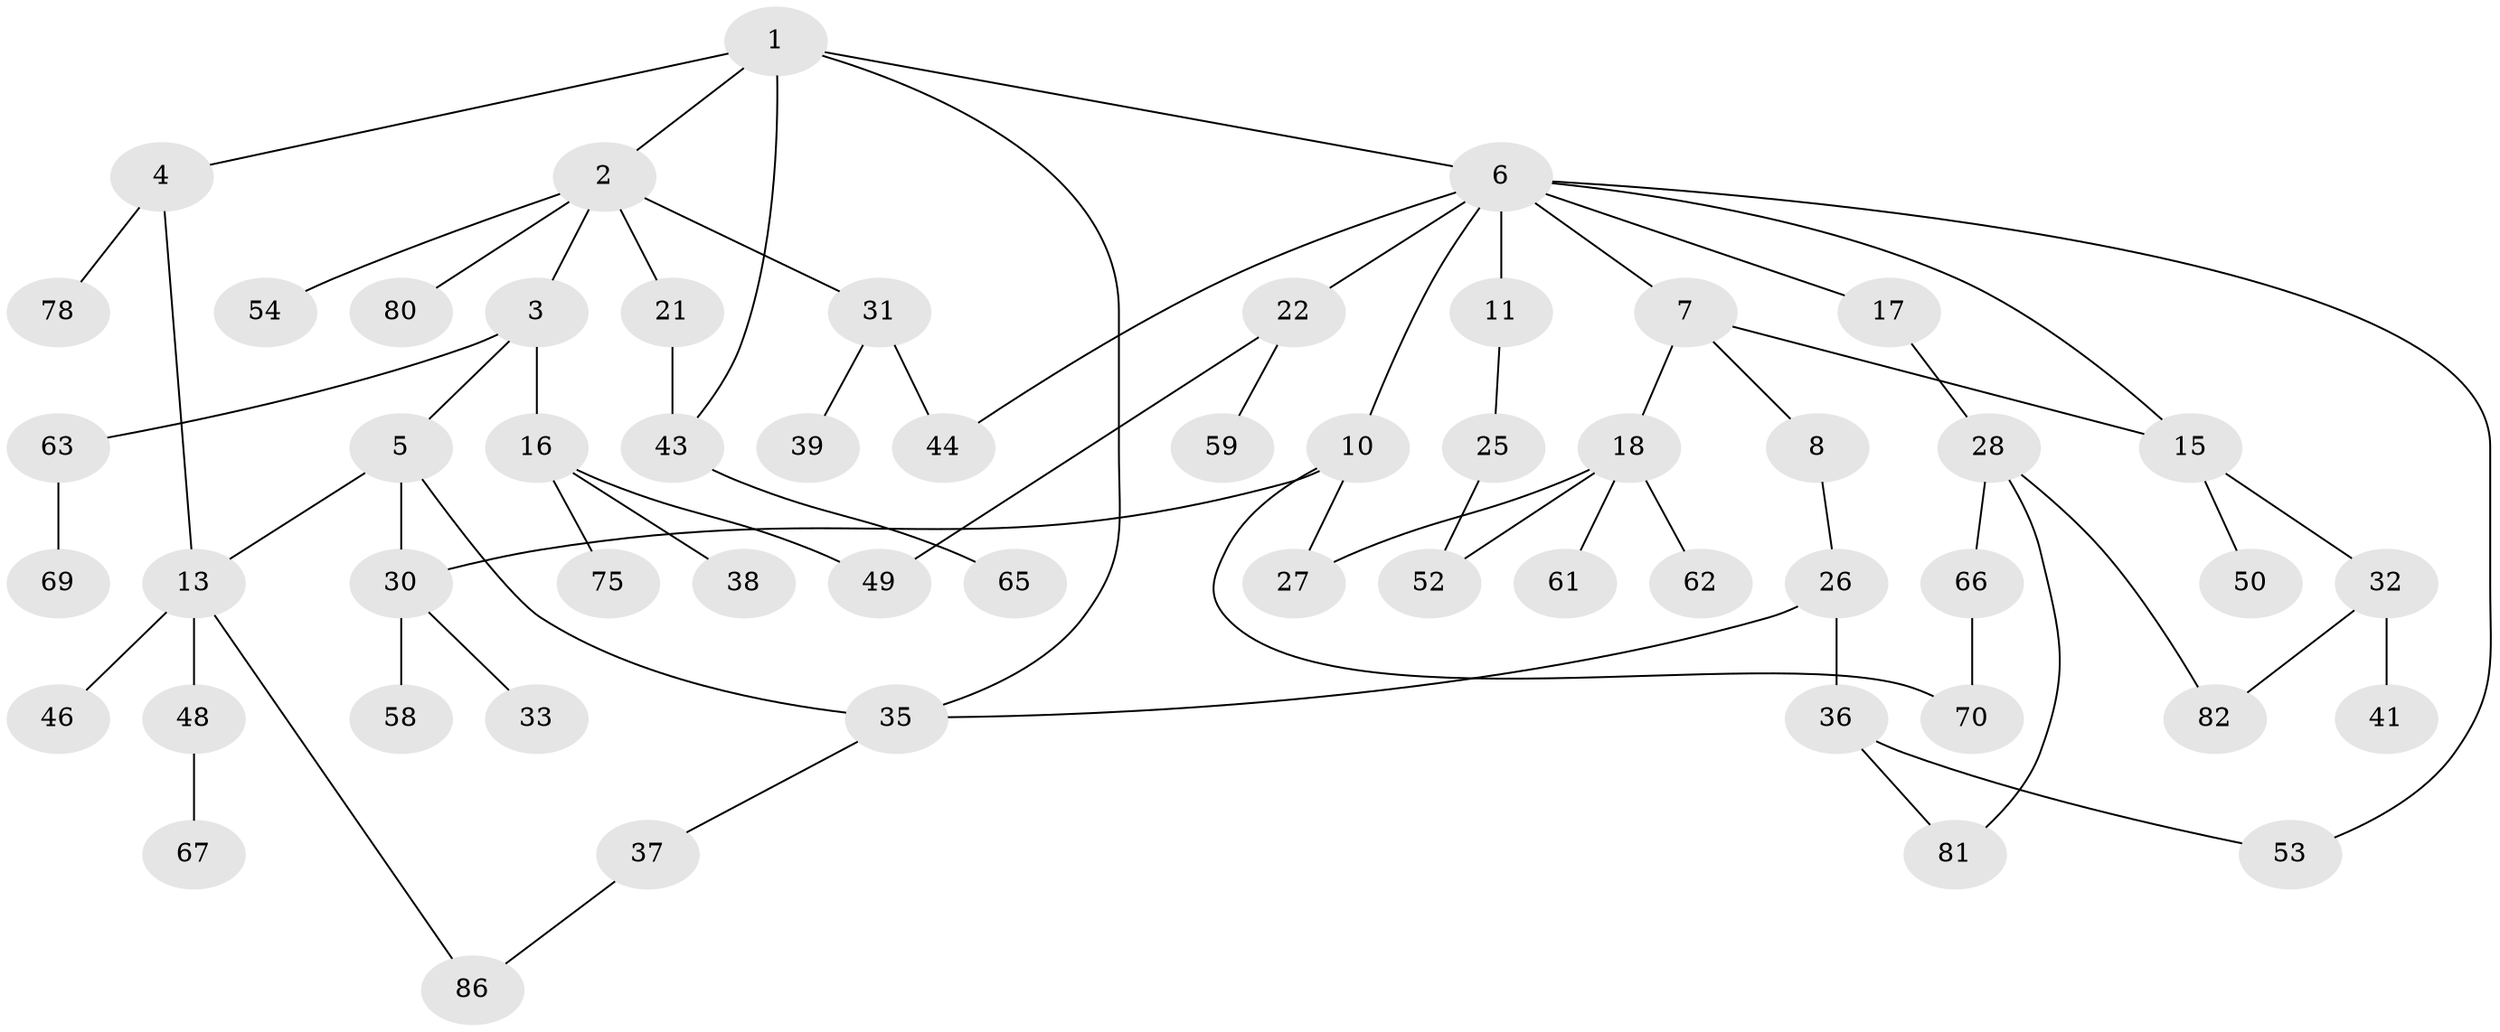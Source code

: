 // Generated by graph-tools (version 1.1) at 2025/23/03/03/25 07:23:30]
// undirected, 56 vertices, 70 edges
graph export_dot {
graph [start="1"]
  node [color=gray90,style=filled];
  1 [super="+14"];
  2 [super="+12"];
  3 [super="+56"];
  4 [super="+45"];
  5 [super="+60"];
  6 [super="+9"];
  7 [super="+64"];
  8;
  10 [super="+77"];
  11 [super="+85"];
  13 [super="+24"];
  15 [super="+29"];
  16 [super="+20"];
  17 [super="+76"];
  18 [super="+19"];
  21;
  22 [super="+23"];
  25 [super="+68"];
  26 [super="+72"];
  27;
  28 [super="+34"];
  30 [super="+79"];
  31 [super="+40"];
  32 [super="+55"];
  33;
  35 [super="+42"];
  36;
  37 [super="+73"];
  38 [super="+47"];
  39;
  41;
  43 [super="+57"];
  44;
  46;
  48 [super="+71"];
  49 [super="+51"];
  50;
  52;
  53;
  54;
  58;
  59;
  61;
  62;
  63 [super="+74"];
  65;
  66;
  67;
  69;
  70;
  75;
  78 [super="+83"];
  80;
  81 [super="+84"];
  82;
  86;
  1 -- 2;
  1 -- 4;
  1 -- 6;
  1 -- 35;
  1 -- 43;
  2 -- 3;
  2 -- 31;
  2 -- 54;
  2 -- 80;
  2 -- 21;
  3 -- 5;
  3 -- 16;
  3 -- 63;
  4 -- 13;
  4 -- 78;
  5 -- 13;
  5 -- 30;
  5 -- 35;
  6 -- 7;
  6 -- 10;
  6 -- 53;
  6 -- 44;
  6 -- 17;
  6 -- 22;
  6 -- 11;
  6 -- 15;
  7 -- 8;
  7 -- 18;
  7 -- 15;
  8 -- 26;
  10 -- 27;
  10 -- 70;
  10 -- 30;
  11 -- 25;
  13 -- 86;
  13 -- 48;
  13 -- 46;
  15 -- 32;
  15 -- 50;
  16 -- 38;
  16 -- 75;
  16 -- 49;
  17 -- 28;
  18 -- 62;
  18 -- 27;
  18 -- 52;
  18 -- 61;
  21 -- 43;
  22 -- 49;
  22 -- 59;
  25 -- 52;
  26 -- 36;
  26 -- 35;
  28 -- 81;
  28 -- 66;
  28 -- 82;
  30 -- 33;
  30 -- 58;
  31 -- 39;
  31 -- 44;
  32 -- 41;
  32 -- 82;
  35 -- 37;
  36 -- 81;
  36 -- 53;
  37 -- 86;
  43 -- 65;
  48 -- 67;
  63 -- 69;
  66 -- 70;
}

